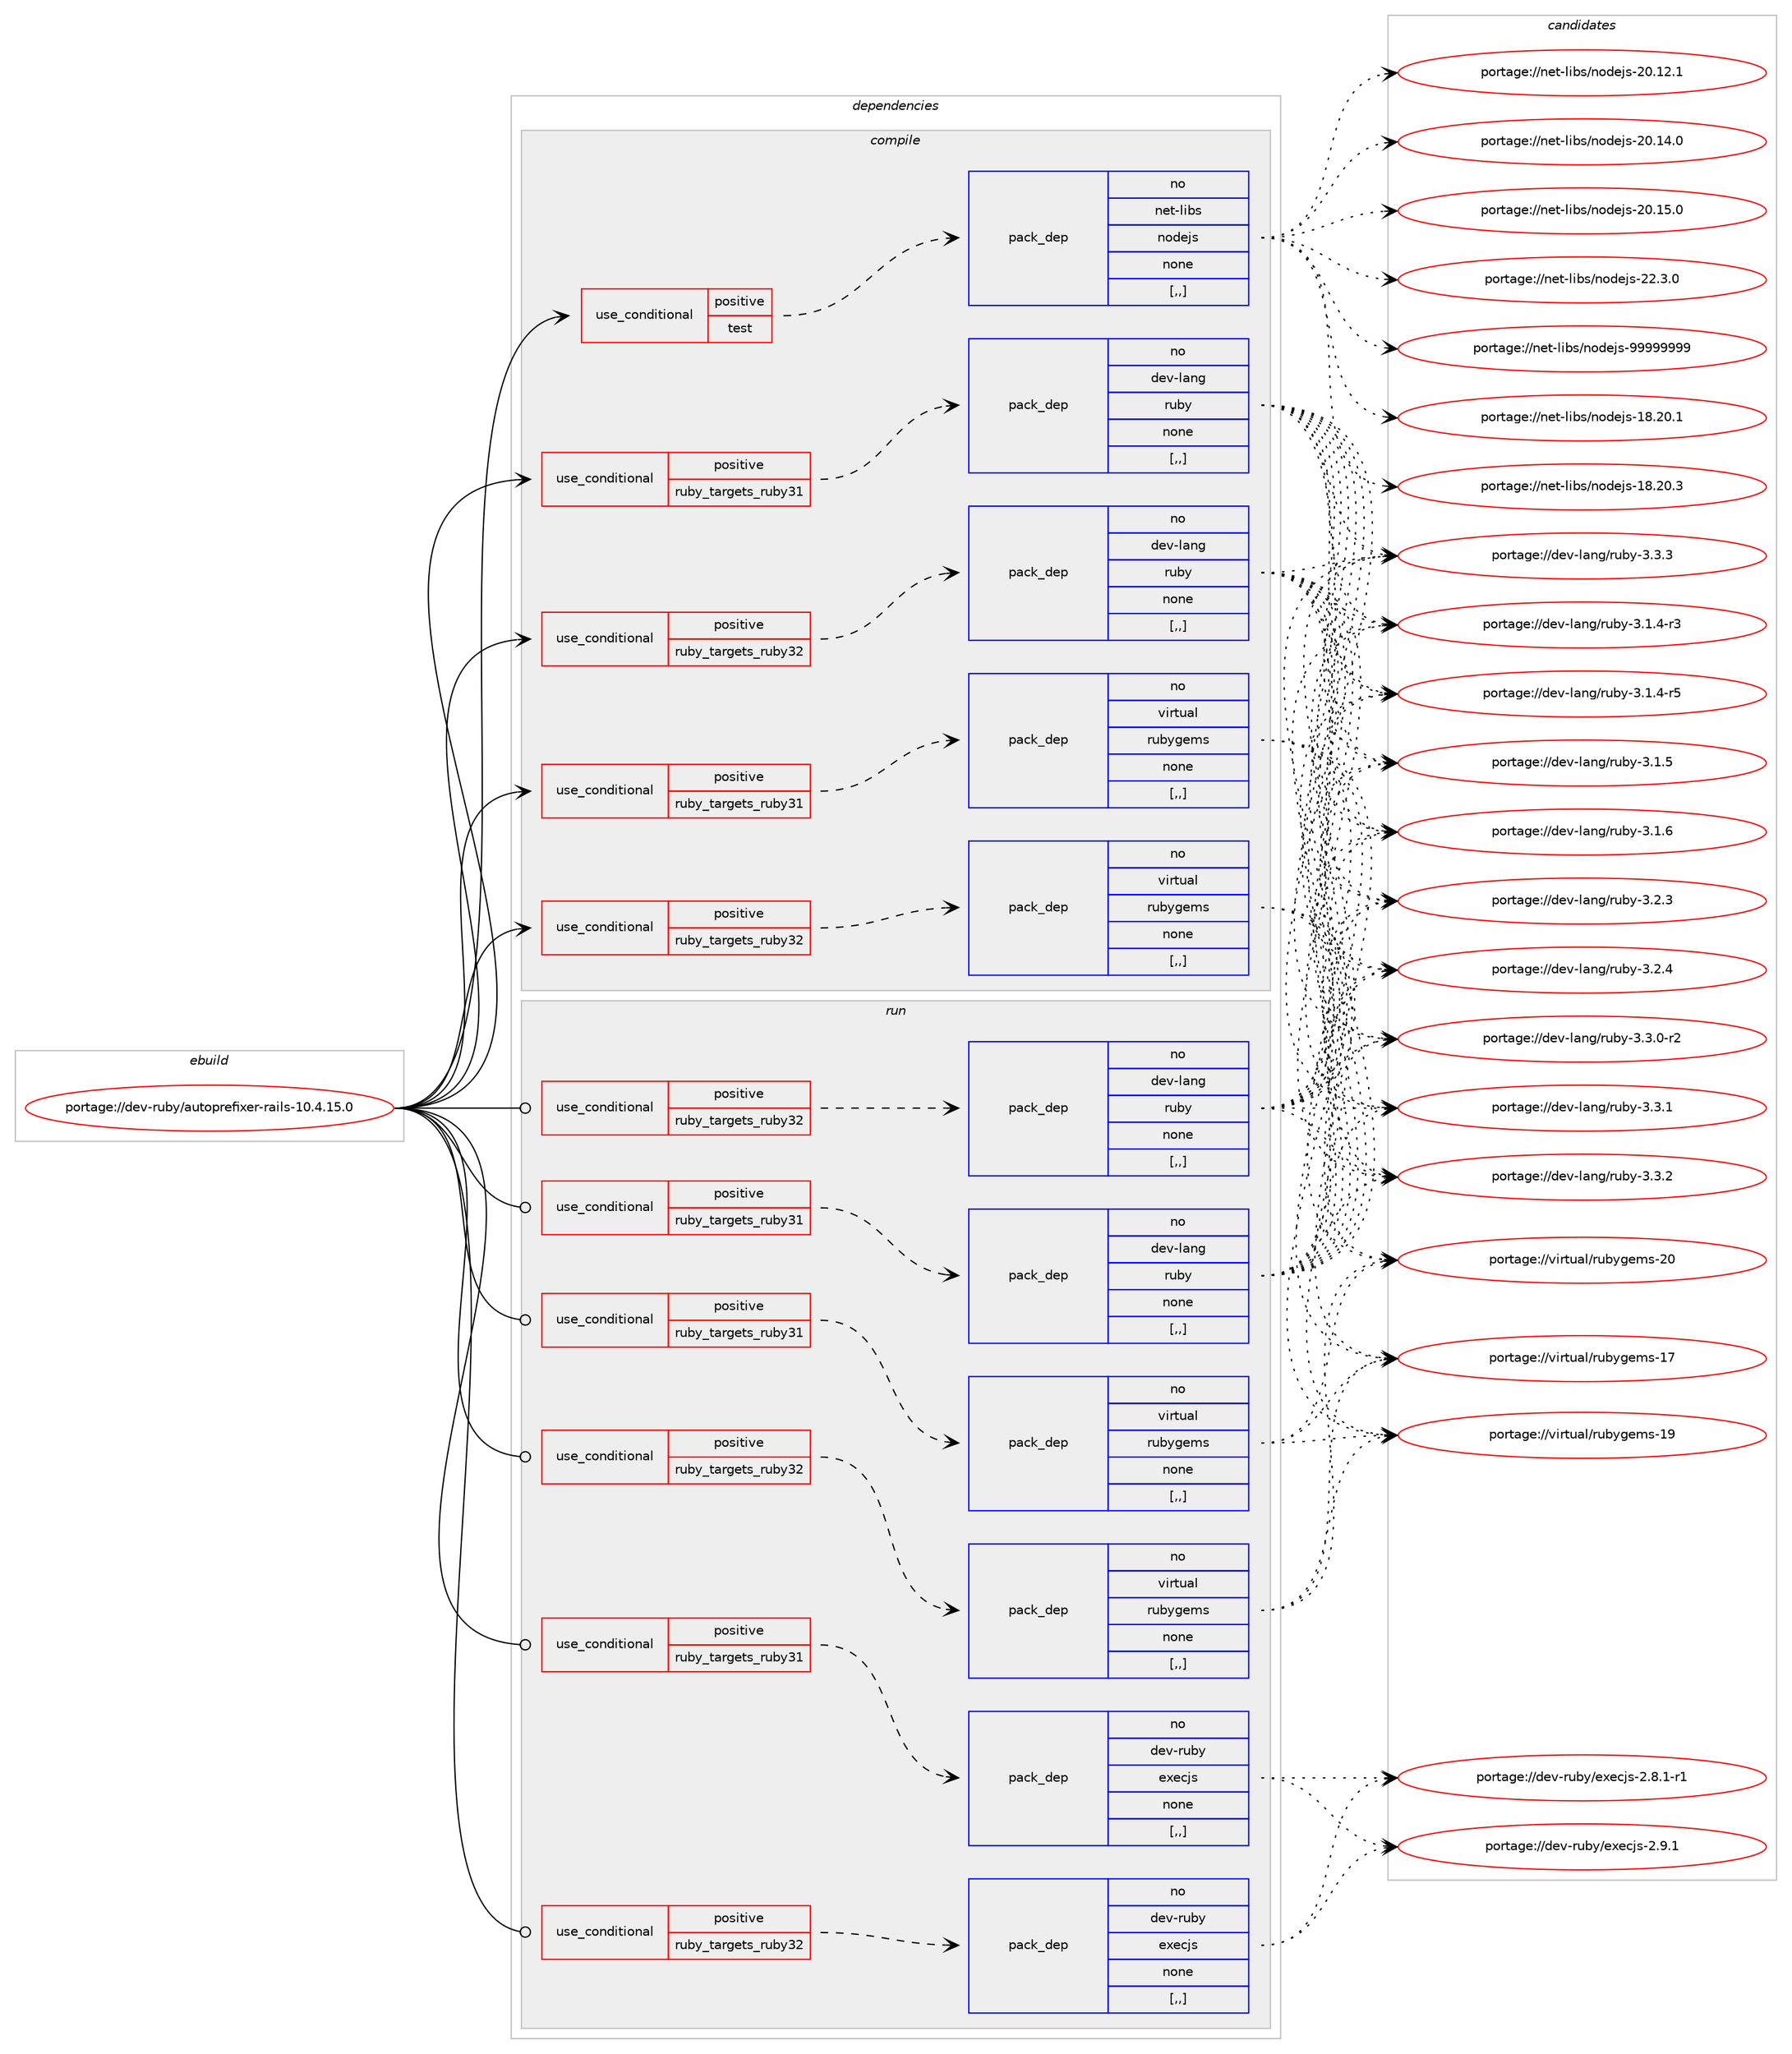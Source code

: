 digraph prolog {

# *************
# Graph options
# *************

newrank=true;
concentrate=true;
compound=true;
graph [rankdir=LR,fontname=Helvetica,fontsize=10,ranksep=1.5];#, ranksep=2.5, nodesep=0.2];
edge  [arrowhead=vee];
node  [fontname=Helvetica,fontsize=10];

# **********
# The ebuild
# **********

subgraph cluster_leftcol {
color=gray;
rank=same;
label=<<i>ebuild</i>>;
id [label="portage://dev-ruby/autoprefixer-rails-10.4.15.0", color=red, width=4, href="../dev-ruby/autoprefixer-rails-10.4.15.0.svg"];
}

# ****************
# The dependencies
# ****************

subgraph cluster_midcol {
color=gray;
label=<<i>dependencies</i>>;
subgraph cluster_compile {
fillcolor="#eeeeee";
style=filled;
label=<<i>compile</i>>;
subgraph cond43560 {
dependency173598 [label=<<TABLE BORDER="0" CELLBORDER="1" CELLSPACING="0" CELLPADDING="4"><TR><TD ROWSPAN="3" CELLPADDING="10">use_conditional</TD></TR><TR><TD>positive</TD></TR><TR><TD>ruby_targets_ruby31</TD></TR></TABLE>>, shape=none, color=red];
subgraph pack128778 {
dependency173599 [label=<<TABLE BORDER="0" CELLBORDER="1" CELLSPACING="0" CELLPADDING="4" WIDTH="220"><TR><TD ROWSPAN="6" CELLPADDING="30">pack_dep</TD></TR><TR><TD WIDTH="110">no</TD></TR><TR><TD>dev-lang</TD></TR><TR><TD>ruby</TD></TR><TR><TD>none</TD></TR><TR><TD>[,,]</TD></TR></TABLE>>, shape=none, color=blue];
}
dependency173598:e -> dependency173599:w [weight=20,style="dashed",arrowhead="vee"];
}
id:e -> dependency173598:w [weight=20,style="solid",arrowhead="vee"];
subgraph cond43561 {
dependency173600 [label=<<TABLE BORDER="0" CELLBORDER="1" CELLSPACING="0" CELLPADDING="4"><TR><TD ROWSPAN="3" CELLPADDING="10">use_conditional</TD></TR><TR><TD>positive</TD></TR><TR><TD>ruby_targets_ruby31</TD></TR></TABLE>>, shape=none, color=red];
subgraph pack128779 {
dependency173601 [label=<<TABLE BORDER="0" CELLBORDER="1" CELLSPACING="0" CELLPADDING="4" WIDTH="220"><TR><TD ROWSPAN="6" CELLPADDING="30">pack_dep</TD></TR><TR><TD WIDTH="110">no</TD></TR><TR><TD>virtual</TD></TR><TR><TD>rubygems</TD></TR><TR><TD>none</TD></TR><TR><TD>[,,]</TD></TR></TABLE>>, shape=none, color=blue];
}
dependency173600:e -> dependency173601:w [weight=20,style="dashed",arrowhead="vee"];
}
id:e -> dependency173600:w [weight=20,style="solid",arrowhead="vee"];
subgraph cond43562 {
dependency173602 [label=<<TABLE BORDER="0" CELLBORDER="1" CELLSPACING="0" CELLPADDING="4"><TR><TD ROWSPAN="3" CELLPADDING="10">use_conditional</TD></TR><TR><TD>positive</TD></TR><TR><TD>ruby_targets_ruby32</TD></TR></TABLE>>, shape=none, color=red];
subgraph pack128780 {
dependency173603 [label=<<TABLE BORDER="0" CELLBORDER="1" CELLSPACING="0" CELLPADDING="4" WIDTH="220"><TR><TD ROWSPAN="6" CELLPADDING="30">pack_dep</TD></TR><TR><TD WIDTH="110">no</TD></TR><TR><TD>dev-lang</TD></TR><TR><TD>ruby</TD></TR><TR><TD>none</TD></TR><TR><TD>[,,]</TD></TR></TABLE>>, shape=none, color=blue];
}
dependency173602:e -> dependency173603:w [weight=20,style="dashed",arrowhead="vee"];
}
id:e -> dependency173602:w [weight=20,style="solid",arrowhead="vee"];
subgraph cond43563 {
dependency173604 [label=<<TABLE BORDER="0" CELLBORDER="1" CELLSPACING="0" CELLPADDING="4"><TR><TD ROWSPAN="3" CELLPADDING="10">use_conditional</TD></TR><TR><TD>positive</TD></TR><TR><TD>ruby_targets_ruby32</TD></TR></TABLE>>, shape=none, color=red];
subgraph pack128781 {
dependency173605 [label=<<TABLE BORDER="0" CELLBORDER="1" CELLSPACING="0" CELLPADDING="4" WIDTH="220"><TR><TD ROWSPAN="6" CELLPADDING="30">pack_dep</TD></TR><TR><TD WIDTH="110">no</TD></TR><TR><TD>virtual</TD></TR><TR><TD>rubygems</TD></TR><TR><TD>none</TD></TR><TR><TD>[,,]</TD></TR></TABLE>>, shape=none, color=blue];
}
dependency173604:e -> dependency173605:w [weight=20,style="dashed",arrowhead="vee"];
}
id:e -> dependency173604:w [weight=20,style="solid",arrowhead="vee"];
subgraph cond43564 {
dependency173606 [label=<<TABLE BORDER="0" CELLBORDER="1" CELLSPACING="0" CELLPADDING="4"><TR><TD ROWSPAN="3" CELLPADDING="10">use_conditional</TD></TR><TR><TD>positive</TD></TR><TR><TD>test</TD></TR></TABLE>>, shape=none, color=red];
subgraph pack128782 {
dependency173607 [label=<<TABLE BORDER="0" CELLBORDER="1" CELLSPACING="0" CELLPADDING="4" WIDTH="220"><TR><TD ROWSPAN="6" CELLPADDING="30">pack_dep</TD></TR><TR><TD WIDTH="110">no</TD></TR><TR><TD>net-libs</TD></TR><TR><TD>nodejs</TD></TR><TR><TD>none</TD></TR><TR><TD>[,,]</TD></TR></TABLE>>, shape=none, color=blue];
}
dependency173606:e -> dependency173607:w [weight=20,style="dashed",arrowhead="vee"];
}
id:e -> dependency173606:w [weight=20,style="solid",arrowhead="vee"];
}
subgraph cluster_compileandrun {
fillcolor="#eeeeee";
style=filled;
label=<<i>compile and run</i>>;
}
subgraph cluster_run {
fillcolor="#eeeeee";
style=filled;
label=<<i>run</i>>;
subgraph cond43565 {
dependency173608 [label=<<TABLE BORDER="0" CELLBORDER="1" CELLSPACING="0" CELLPADDING="4"><TR><TD ROWSPAN="3" CELLPADDING="10">use_conditional</TD></TR><TR><TD>positive</TD></TR><TR><TD>ruby_targets_ruby31</TD></TR></TABLE>>, shape=none, color=red];
subgraph pack128783 {
dependency173609 [label=<<TABLE BORDER="0" CELLBORDER="1" CELLSPACING="0" CELLPADDING="4" WIDTH="220"><TR><TD ROWSPAN="6" CELLPADDING="30">pack_dep</TD></TR><TR><TD WIDTH="110">no</TD></TR><TR><TD>dev-lang</TD></TR><TR><TD>ruby</TD></TR><TR><TD>none</TD></TR><TR><TD>[,,]</TD></TR></TABLE>>, shape=none, color=blue];
}
dependency173608:e -> dependency173609:w [weight=20,style="dashed",arrowhead="vee"];
}
id:e -> dependency173608:w [weight=20,style="solid",arrowhead="odot"];
subgraph cond43566 {
dependency173610 [label=<<TABLE BORDER="0" CELLBORDER="1" CELLSPACING="0" CELLPADDING="4"><TR><TD ROWSPAN="3" CELLPADDING="10">use_conditional</TD></TR><TR><TD>positive</TD></TR><TR><TD>ruby_targets_ruby31</TD></TR></TABLE>>, shape=none, color=red];
subgraph pack128784 {
dependency173611 [label=<<TABLE BORDER="0" CELLBORDER="1" CELLSPACING="0" CELLPADDING="4" WIDTH="220"><TR><TD ROWSPAN="6" CELLPADDING="30">pack_dep</TD></TR><TR><TD WIDTH="110">no</TD></TR><TR><TD>dev-ruby</TD></TR><TR><TD>execjs</TD></TR><TR><TD>none</TD></TR><TR><TD>[,,]</TD></TR></TABLE>>, shape=none, color=blue];
}
dependency173610:e -> dependency173611:w [weight=20,style="dashed",arrowhead="vee"];
}
id:e -> dependency173610:w [weight=20,style="solid",arrowhead="odot"];
subgraph cond43567 {
dependency173612 [label=<<TABLE BORDER="0" CELLBORDER="1" CELLSPACING="0" CELLPADDING="4"><TR><TD ROWSPAN="3" CELLPADDING="10">use_conditional</TD></TR><TR><TD>positive</TD></TR><TR><TD>ruby_targets_ruby31</TD></TR></TABLE>>, shape=none, color=red];
subgraph pack128785 {
dependency173613 [label=<<TABLE BORDER="0" CELLBORDER="1" CELLSPACING="0" CELLPADDING="4" WIDTH="220"><TR><TD ROWSPAN="6" CELLPADDING="30">pack_dep</TD></TR><TR><TD WIDTH="110">no</TD></TR><TR><TD>virtual</TD></TR><TR><TD>rubygems</TD></TR><TR><TD>none</TD></TR><TR><TD>[,,]</TD></TR></TABLE>>, shape=none, color=blue];
}
dependency173612:e -> dependency173613:w [weight=20,style="dashed",arrowhead="vee"];
}
id:e -> dependency173612:w [weight=20,style="solid",arrowhead="odot"];
subgraph cond43568 {
dependency173614 [label=<<TABLE BORDER="0" CELLBORDER="1" CELLSPACING="0" CELLPADDING="4"><TR><TD ROWSPAN="3" CELLPADDING="10">use_conditional</TD></TR><TR><TD>positive</TD></TR><TR><TD>ruby_targets_ruby32</TD></TR></TABLE>>, shape=none, color=red];
subgraph pack128786 {
dependency173615 [label=<<TABLE BORDER="0" CELLBORDER="1" CELLSPACING="0" CELLPADDING="4" WIDTH="220"><TR><TD ROWSPAN="6" CELLPADDING="30">pack_dep</TD></TR><TR><TD WIDTH="110">no</TD></TR><TR><TD>dev-lang</TD></TR><TR><TD>ruby</TD></TR><TR><TD>none</TD></TR><TR><TD>[,,]</TD></TR></TABLE>>, shape=none, color=blue];
}
dependency173614:e -> dependency173615:w [weight=20,style="dashed",arrowhead="vee"];
}
id:e -> dependency173614:w [weight=20,style="solid",arrowhead="odot"];
subgraph cond43569 {
dependency173616 [label=<<TABLE BORDER="0" CELLBORDER="1" CELLSPACING="0" CELLPADDING="4"><TR><TD ROWSPAN="3" CELLPADDING="10">use_conditional</TD></TR><TR><TD>positive</TD></TR><TR><TD>ruby_targets_ruby32</TD></TR></TABLE>>, shape=none, color=red];
subgraph pack128787 {
dependency173617 [label=<<TABLE BORDER="0" CELLBORDER="1" CELLSPACING="0" CELLPADDING="4" WIDTH="220"><TR><TD ROWSPAN="6" CELLPADDING="30">pack_dep</TD></TR><TR><TD WIDTH="110">no</TD></TR><TR><TD>dev-ruby</TD></TR><TR><TD>execjs</TD></TR><TR><TD>none</TD></TR><TR><TD>[,,]</TD></TR></TABLE>>, shape=none, color=blue];
}
dependency173616:e -> dependency173617:w [weight=20,style="dashed",arrowhead="vee"];
}
id:e -> dependency173616:w [weight=20,style="solid",arrowhead="odot"];
subgraph cond43570 {
dependency173618 [label=<<TABLE BORDER="0" CELLBORDER="1" CELLSPACING="0" CELLPADDING="4"><TR><TD ROWSPAN="3" CELLPADDING="10">use_conditional</TD></TR><TR><TD>positive</TD></TR><TR><TD>ruby_targets_ruby32</TD></TR></TABLE>>, shape=none, color=red];
subgraph pack128788 {
dependency173619 [label=<<TABLE BORDER="0" CELLBORDER="1" CELLSPACING="0" CELLPADDING="4" WIDTH="220"><TR><TD ROWSPAN="6" CELLPADDING="30">pack_dep</TD></TR><TR><TD WIDTH="110">no</TD></TR><TR><TD>virtual</TD></TR><TR><TD>rubygems</TD></TR><TR><TD>none</TD></TR><TR><TD>[,,]</TD></TR></TABLE>>, shape=none, color=blue];
}
dependency173618:e -> dependency173619:w [weight=20,style="dashed",arrowhead="vee"];
}
id:e -> dependency173618:w [weight=20,style="solid",arrowhead="odot"];
}
}

# **************
# The candidates
# **************

subgraph cluster_choices {
rank=same;
color=gray;
label=<<i>candidates</i>>;

subgraph choice128778 {
color=black;
nodesep=1;
choice100101118451089711010347114117981214551464946524511451 [label="portage://dev-lang/ruby-3.1.4-r3", color=red, width=4,href="../dev-lang/ruby-3.1.4-r3.svg"];
choice100101118451089711010347114117981214551464946524511453 [label="portage://dev-lang/ruby-3.1.4-r5", color=red, width=4,href="../dev-lang/ruby-3.1.4-r5.svg"];
choice10010111845108971101034711411798121455146494653 [label="portage://dev-lang/ruby-3.1.5", color=red, width=4,href="../dev-lang/ruby-3.1.5.svg"];
choice10010111845108971101034711411798121455146494654 [label="portage://dev-lang/ruby-3.1.6", color=red, width=4,href="../dev-lang/ruby-3.1.6.svg"];
choice10010111845108971101034711411798121455146504651 [label="portage://dev-lang/ruby-3.2.3", color=red, width=4,href="../dev-lang/ruby-3.2.3.svg"];
choice10010111845108971101034711411798121455146504652 [label="portage://dev-lang/ruby-3.2.4", color=red, width=4,href="../dev-lang/ruby-3.2.4.svg"];
choice100101118451089711010347114117981214551465146484511450 [label="portage://dev-lang/ruby-3.3.0-r2", color=red, width=4,href="../dev-lang/ruby-3.3.0-r2.svg"];
choice10010111845108971101034711411798121455146514649 [label="portage://dev-lang/ruby-3.3.1", color=red, width=4,href="../dev-lang/ruby-3.3.1.svg"];
choice10010111845108971101034711411798121455146514650 [label="portage://dev-lang/ruby-3.3.2", color=red, width=4,href="../dev-lang/ruby-3.3.2.svg"];
choice10010111845108971101034711411798121455146514651 [label="portage://dev-lang/ruby-3.3.3", color=red, width=4,href="../dev-lang/ruby-3.3.3.svg"];
dependency173599:e -> choice100101118451089711010347114117981214551464946524511451:w [style=dotted,weight="100"];
dependency173599:e -> choice100101118451089711010347114117981214551464946524511453:w [style=dotted,weight="100"];
dependency173599:e -> choice10010111845108971101034711411798121455146494653:w [style=dotted,weight="100"];
dependency173599:e -> choice10010111845108971101034711411798121455146494654:w [style=dotted,weight="100"];
dependency173599:e -> choice10010111845108971101034711411798121455146504651:w [style=dotted,weight="100"];
dependency173599:e -> choice10010111845108971101034711411798121455146504652:w [style=dotted,weight="100"];
dependency173599:e -> choice100101118451089711010347114117981214551465146484511450:w [style=dotted,weight="100"];
dependency173599:e -> choice10010111845108971101034711411798121455146514649:w [style=dotted,weight="100"];
dependency173599:e -> choice10010111845108971101034711411798121455146514650:w [style=dotted,weight="100"];
dependency173599:e -> choice10010111845108971101034711411798121455146514651:w [style=dotted,weight="100"];
}
subgraph choice128779 {
color=black;
nodesep=1;
choice118105114116117971084711411798121103101109115454955 [label="portage://virtual/rubygems-17", color=red, width=4,href="../virtual/rubygems-17.svg"];
choice118105114116117971084711411798121103101109115454957 [label="portage://virtual/rubygems-19", color=red, width=4,href="../virtual/rubygems-19.svg"];
choice118105114116117971084711411798121103101109115455048 [label="portage://virtual/rubygems-20", color=red, width=4,href="../virtual/rubygems-20.svg"];
dependency173601:e -> choice118105114116117971084711411798121103101109115454955:w [style=dotted,weight="100"];
dependency173601:e -> choice118105114116117971084711411798121103101109115454957:w [style=dotted,weight="100"];
dependency173601:e -> choice118105114116117971084711411798121103101109115455048:w [style=dotted,weight="100"];
}
subgraph choice128780 {
color=black;
nodesep=1;
choice100101118451089711010347114117981214551464946524511451 [label="portage://dev-lang/ruby-3.1.4-r3", color=red, width=4,href="../dev-lang/ruby-3.1.4-r3.svg"];
choice100101118451089711010347114117981214551464946524511453 [label="portage://dev-lang/ruby-3.1.4-r5", color=red, width=4,href="../dev-lang/ruby-3.1.4-r5.svg"];
choice10010111845108971101034711411798121455146494653 [label="portage://dev-lang/ruby-3.1.5", color=red, width=4,href="../dev-lang/ruby-3.1.5.svg"];
choice10010111845108971101034711411798121455146494654 [label="portage://dev-lang/ruby-3.1.6", color=red, width=4,href="../dev-lang/ruby-3.1.6.svg"];
choice10010111845108971101034711411798121455146504651 [label="portage://dev-lang/ruby-3.2.3", color=red, width=4,href="../dev-lang/ruby-3.2.3.svg"];
choice10010111845108971101034711411798121455146504652 [label="portage://dev-lang/ruby-3.2.4", color=red, width=4,href="../dev-lang/ruby-3.2.4.svg"];
choice100101118451089711010347114117981214551465146484511450 [label="portage://dev-lang/ruby-3.3.0-r2", color=red, width=4,href="../dev-lang/ruby-3.3.0-r2.svg"];
choice10010111845108971101034711411798121455146514649 [label="portage://dev-lang/ruby-3.3.1", color=red, width=4,href="../dev-lang/ruby-3.3.1.svg"];
choice10010111845108971101034711411798121455146514650 [label="portage://dev-lang/ruby-3.3.2", color=red, width=4,href="../dev-lang/ruby-3.3.2.svg"];
choice10010111845108971101034711411798121455146514651 [label="portage://dev-lang/ruby-3.3.3", color=red, width=4,href="../dev-lang/ruby-3.3.3.svg"];
dependency173603:e -> choice100101118451089711010347114117981214551464946524511451:w [style=dotted,weight="100"];
dependency173603:e -> choice100101118451089711010347114117981214551464946524511453:w [style=dotted,weight="100"];
dependency173603:e -> choice10010111845108971101034711411798121455146494653:w [style=dotted,weight="100"];
dependency173603:e -> choice10010111845108971101034711411798121455146494654:w [style=dotted,weight="100"];
dependency173603:e -> choice10010111845108971101034711411798121455146504651:w [style=dotted,weight="100"];
dependency173603:e -> choice10010111845108971101034711411798121455146504652:w [style=dotted,weight="100"];
dependency173603:e -> choice100101118451089711010347114117981214551465146484511450:w [style=dotted,weight="100"];
dependency173603:e -> choice10010111845108971101034711411798121455146514649:w [style=dotted,weight="100"];
dependency173603:e -> choice10010111845108971101034711411798121455146514650:w [style=dotted,weight="100"];
dependency173603:e -> choice10010111845108971101034711411798121455146514651:w [style=dotted,weight="100"];
}
subgraph choice128781 {
color=black;
nodesep=1;
choice118105114116117971084711411798121103101109115454955 [label="portage://virtual/rubygems-17", color=red, width=4,href="../virtual/rubygems-17.svg"];
choice118105114116117971084711411798121103101109115454957 [label="portage://virtual/rubygems-19", color=red, width=4,href="../virtual/rubygems-19.svg"];
choice118105114116117971084711411798121103101109115455048 [label="portage://virtual/rubygems-20", color=red, width=4,href="../virtual/rubygems-20.svg"];
dependency173605:e -> choice118105114116117971084711411798121103101109115454955:w [style=dotted,weight="100"];
dependency173605:e -> choice118105114116117971084711411798121103101109115454957:w [style=dotted,weight="100"];
dependency173605:e -> choice118105114116117971084711411798121103101109115455048:w [style=dotted,weight="100"];
}
subgraph choice128782 {
color=black;
nodesep=1;
choice1101011164510810598115471101111001011061154549564650484649 [label="portage://net-libs/nodejs-18.20.1", color=red, width=4,href="../net-libs/nodejs-18.20.1.svg"];
choice1101011164510810598115471101111001011061154549564650484651 [label="portage://net-libs/nodejs-18.20.3", color=red, width=4,href="../net-libs/nodejs-18.20.3.svg"];
choice1101011164510810598115471101111001011061154550484649504649 [label="portage://net-libs/nodejs-20.12.1", color=red, width=4,href="../net-libs/nodejs-20.12.1.svg"];
choice1101011164510810598115471101111001011061154550484649524648 [label="portage://net-libs/nodejs-20.14.0", color=red, width=4,href="../net-libs/nodejs-20.14.0.svg"];
choice1101011164510810598115471101111001011061154550484649534648 [label="portage://net-libs/nodejs-20.15.0", color=red, width=4,href="../net-libs/nodejs-20.15.0.svg"];
choice11010111645108105981154711011110010110611545505046514648 [label="portage://net-libs/nodejs-22.3.0", color=red, width=4,href="../net-libs/nodejs-22.3.0.svg"];
choice110101116451081059811547110111100101106115455757575757575757 [label="portage://net-libs/nodejs-99999999", color=red, width=4,href="../net-libs/nodejs-99999999.svg"];
dependency173607:e -> choice1101011164510810598115471101111001011061154549564650484649:w [style=dotted,weight="100"];
dependency173607:e -> choice1101011164510810598115471101111001011061154549564650484651:w [style=dotted,weight="100"];
dependency173607:e -> choice1101011164510810598115471101111001011061154550484649504649:w [style=dotted,weight="100"];
dependency173607:e -> choice1101011164510810598115471101111001011061154550484649524648:w [style=dotted,weight="100"];
dependency173607:e -> choice1101011164510810598115471101111001011061154550484649534648:w [style=dotted,weight="100"];
dependency173607:e -> choice11010111645108105981154711011110010110611545505046514648:w [style=dotted,weight="100"];
dependency173607:e -> choice110101116451081059811547110111100101106115455757575757575757:w [style=dotted,weight="100"];
}
subgraph choice128783 {
color=black;
nodesep=1;
choice100101118451089711010347114117981214551464946524511451 [label="portage://dev-lang/ruby-3.1.4-r3", color=red, width=4,href="../dev-lang/ruby-3.1.4-r3.svg"];
choice100101118451089711010347114117981214551464946524511453 [label="portage://dev-lang/ruby-3.1.4-r5", color=red, width=4,href="../dev-lang/ruby-3.1.4-r5.svg"];
choice10010111845108971101034711411798121455146494653 [label="portage://dev-lang/ruby-3.1.5", color=red, width=4,href="../dev-lang/ruby-3.1.5.svg"];
choice10010111845108971101034711411798121455146494654 [label="portage://dev-lang/ruby-3.1.6", color=red, width=4,href="../dev-lang/ruby-3.1.6.svg"];
choice10010111845108971101034711411798121455146504651 [label="portage://dev-lang/ruby-3.2.3", color=red, width=4,href="../dev-lang/ruby-3.2.3.svg"];
choice10010111845108971101034711411798121455146504652 [label="portage://dev-lang/ruby-3.2.4", color=red, width=4,href="../dev-lang/ruby-3.2.4.svg"];
choice100101118451089711010347114117981214551465146484511450 [label="portage://dev-lang/ruby-3.3.0-r2", color=red, width=4,href="../dev-lang/ruby-3.3.0-r2.svg"];
choice10010111845108971101034711411798121455146514649 [label="portage://dev-lang/ruby-3.3.1", color=red, width=4,href="../dev-lang/ruby-3.3.1.svg"];
choice10010111845108971101034711411798121455146514650 [label="portage://dev-lang/ruby-3.3.2", color=red, width=4,href="../dev-lang/ruby-3.3.2.svg"];
choice10010111845108971101034711411798121455146514651 [label="portage://dev-lang/ruby-3.3.3", color=red, width=4,href="../dev-lang/ruby-3.3.3.svg"];
dependency173609:e -> choice100101118451089711010347114117981214551464946524511451:w [style=dotted,weight="100"];
dependency173609:e -> choice100101118451089711010347114117981214551464946524511453:w [style=dotted,weight="100"];
dependency173609:e -> choice10010111845108971101034711411798121455146494653:w [style=dotted,weight="100"];
dependency173609:e -> choice10010111845108971101034711411798121455146494654:w [style=dotted,weight="100"];
dependency173609:e -> choice10010111845108971101034711411798121455146504651:w [style=dotted,weight="100"];
dependency173609:e -> choice10010111845108971101034711411798121455146504652:w [style=dotted,weight="100"];
dependency173609:e -> choice100101118451089711010347114117981214551465146484511450:w [style=dotted,weight="100"];
dependency173609:e -> choice10010111845108971101034711411798121455146514649:w [style=dotted,weight="100"];
dependency173609:e -> choice10010111845108971101034711411798121455146514650:w [style=dotted,weight="100"];
dependency173609:e -> choice10010111845108971101034711411798121455146514651:w [style=dotted,weight="100"];
}
subgraph choice128784 {
color=black;
nodesep=1;
choice100101118451141179812147101120101991061154550465646494511449 [label="portage://dev-ruby/execjs-2.8.1-r1", color=red, width=4,href="../dev-ruby/execjs-2.8.1-r1.svg"];
choice10010111845114117981214710112010199106115455046574649 [label="portage://dev-ruby/execjs-2.9.1", color=red, width=4,href="../dev-ruby/execjs-2.9.1.svg"];
dependency173611:e -> choice100101118451141179812147101120101991061154550465646494511449:w [style=dotted,weight="100"];
dependency173611:e -> choice10010111845114117981214710112010199106115455046574649:w [style=dotted,weight="100"];
}
subgraph choice128785 {
color=black;
nodesep=1;
choice118105114116117971084711411798121103101109115454955 [label="portage://virtual/rubygems-17", color=red, width=4,href="../virtual/rubygems-17.svg"];
choice118105114116117971084711411798121103101109115454957 [label="portage://virtual/rubygems-19", color=red, width=4,href="../virtual/rubygems-19.svg"];
choice118105114116117971084711411798121103101109115455048 [label="portage://virtual/rubygems-20", color=red, width=4,href="../virtual/rubygems-20.svg"];
dependency173613:e -> choice118105114116117971084711411798121103101109115454955:w [style=dotted,weight="100"];
dependency173613:e -> choice118105114116117971084711411798121103101109115454957:w [style=dotted,weight="100"];
dependency173613:e -> choice118105114116117971084711411798121103101109115455048:w [style=dotted,weight="100"];
}
subgraph choice128786 {
color=black;
nodesep=1;
choice100101118451089711010347114117981214551464946524511451 [label="portage://dev-lang/ruby-3.1.4-r3", color=red, width=4,href="../dev-lang/ruby-3.1.4-r3.svg"];
choice100101118451089711010347114117981214551464946524511453 [label="portage://dev-lang/ruby-3.1.4-r5", color=red, width=4,href="../dev-lang/ruby-3.1.4-r5.svg"];
choice10010111845108971101034711411798121455146494653 [label="portage://dev-lang/ruby-3.1.5", color=red, width=4,href="../dev-lang/ruby-3.1.5.svg"];
choice10010111845108971101034711411798121455146494654 [label="portage://dev-lang/ruby-3.1.6", color=red, width=4,href="../dev-lang/ruby-3.1.6.svg"];
choice10010111845108971101034711411798121455146504651 [label="portage://dev-lang/ruby-3.2.3", color=red, width=4,href="../dev-lang/ruby-3.2.3.svg"];
choice10010111845108971101034711411798121455146504652 [label="portage://dev-lang/ruby-3.2.4", color=red, width=4,href="../dev-lang/ruby-3.2.4.svg"];
choice100101118451089711010347114117981214551465146484511450 [label="portage://dev-lang/ruby-3.3.0-r2", color=red, width=4,href="../dev-lang/ruby-3.3.0-r2.svg"];
choice10010111845108971101034711411798121455146514649 [label="portage://dev-lang/ruby-3.3.1", color=red, width=4,href="../dev-lang/ruby-3.3.1.svg"];
choice10010111845108971101034711411798121455146514650 [label="portage://dev-lang/ruby-3.3.2", color=red, width=4,href="../dev-lang/ruby-3.3.2.svg"];
choice10010111845108971101034711411798121455146514651 [label="portage://dev-lang/ruby-3.3.3", color=red, width=4,href="../dev-lang/ruby-3.3.3.svg"];
dependency173615:e -> choice100101118451089711010347114117981214551464946524511451:w [style=dotted,weight="100"];
dependency173615:e -> choice100101118451089711010347114117981214551464946524511453:w [style=dotted,weight="100"];
dependency173615:e -> choice10010111845108971101034711411798121455146494653:w [style=dotted,weight="100"];
dependency173615:e -> choice10010111845108971101034711411798121455146494654:w [style=dotted,weight="100"];
dependency173615:e -> choice10010111845108971101034711411798121455146504651:w [style=dotted,weight="100"];
dependency173615:e -> choice10010111845108971101034711411798121455146504652:w [style=dotted,weight="100"];
dependency173615:e -> choice100101118451089711010347114117981214551465146484511450:w [style=dotted,weight="100"];
dependency173615:e -> choice10010111845108971101034711411798121455146514649:w [style=dotted,weight="100"];
dependency173615:e -> choice10010111845108971101034711411798121455146514650:w [style=dotted,weight="100"];
dependency173615:e -> choice10010111845108971101034711411798121455146514651:w [style=dotted,weight="100"];
}
subgraph choice128787 {
color=black;
nodesep=1;
choice100101118451141179812147101120101991061154550465646494511449 [label="portage://dev-ruby/execjs-2.8.1-r1", color=red, width=4,href="../dev-ruby/execjs-2.8.1-r1.svg"];
choice10010111845114117981214710112010199106115455046574649 [label="portage://dev-ruby/execjs-2.9.1", color=red, width=4,href="../dev-ruby/execjs-2.9.1.svg"];
dependency173617:e -> choice100101118451141179812147101120101991061154550465646494511449:w [style=dotted,weight="100"];
dependency173617:e -> choice10010111845114117981214710112010199106115455046574649:w [style=dotted,weight="100"];
}
subgraph choice128788 {
color=black;
nodesep=1;
choice118105114116117971084711411798121103101109115454955 [label="portage://virtual/rubygems-17", color=red, width=4,href="../virtual/rubygems-17.svg"];
choice118105114116117971084711411798121103101109115454957 [label="portage://virtual/rubygems-19", color=red, width=4,href="../virtual/rubygems-19.svg"];
choice118105114116117971084711411798121103101109115455048 [label="portage://virtual/rubygems-20", color=red, width=4,href="../virtual/rubygems-20.svg"];
dependency173619:e -> choice118105114116117971084711411798121103101109115454955:w [style=dotted,weight="100"];
dependency173619:e -> choice118105114116117971084711411798121103101109115454957:w [style=dotted,weight="100"];
dependency173619:e -> choice118105114116117971084711411798121103101109115455048:w [style=dotted,weight="100"];
}
}

}
